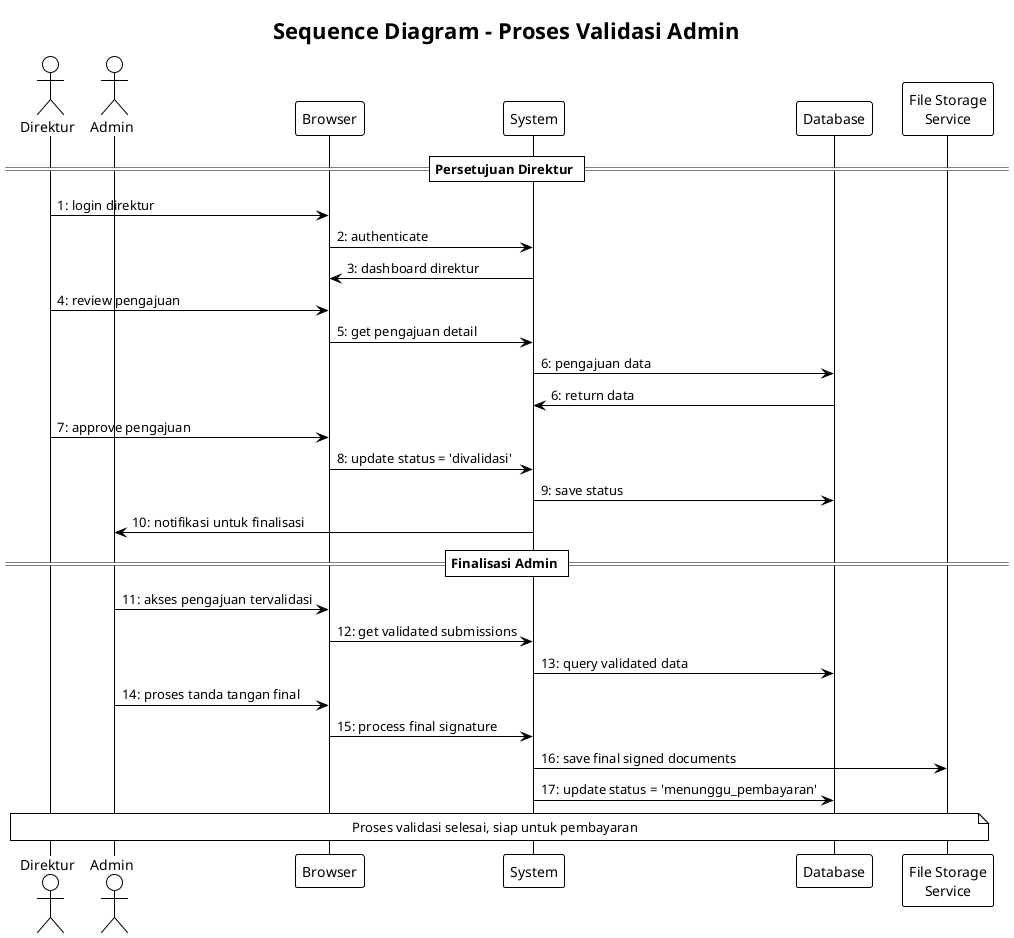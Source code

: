 @startuml Proses Validasi Admin
!theme plain
title Sequence Diagram - Proses Validasi Admin

actor Direktur as "Direktur"
actor Admin as "Admin"
participant Browser as "Browser"
participant System as "System"
participant Database as "Database"
participant FileStorage as "File Storage\nService"

== Persetujuan Direktur ==

Direktur -> Browser: 1: login direktur
Browser -> System: 2: authenticate
System -> Browser: 3: dashboard direktur

Direktur -> Browser: 4: review pengajuan
Browser -> System: 5: get pengajuan detail
System -> Database: 6: pengajuan data
Database -> System: 6: return data

Direktur -> Browser: 7: approve pengajuan
Browser -> System: 8: update status = 'divalidasi'
System -> Database: 9: save status
System -> Admin: 10: notifikasi untuk finalisasi

== Finalisasi Admin ==

Admin -> Browser: 11: akses pengajuan tervalidasi
Browser -> System: 12: get validated submissions
System -> Database: 13: query validated data

Admin -> Browser: 14: proses tanda tangan final
Browser -> System: 15: process final signature
System -> FileStorage: 16: save final signed documents
System -> Database: 17: update status = 'menunggu_pembayaran'

note over Direktur, FileStorage: Proses validasi selesai, siap untuk pembayaran

@enduml